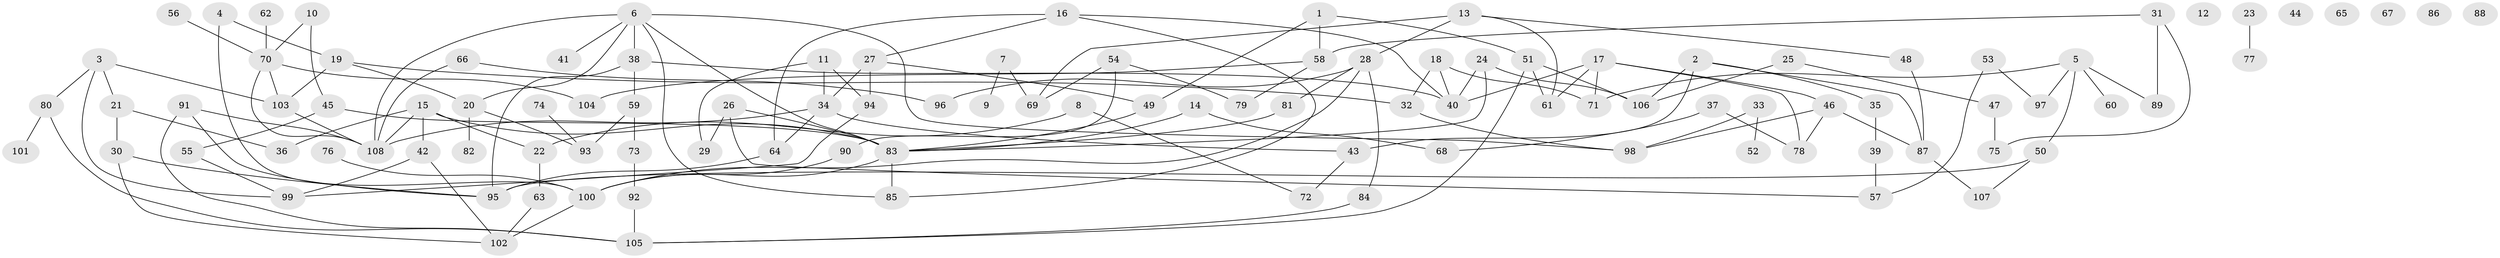// coarse degree distribution, {4: 0.16883116883116883, 5: 0.11688311688311688, 2: 0.2597402597402597, 6: 0.05194805194805195, 3: 0.16883116883116883, 1: 0.11688311688311688, 0: 0.07792207792207792, 7: 0.012987012987012988, 14: 0.012987012987012988, 8: 0.012987012987012988}
// Generated by graph-tools (version 1.1) at 2025/41/03/06/25 10:41:23]
// undirected, 108 vertices, 152 edges
graph export_dot {
graph [start="1"]
  node [color=gray90,style=filled];
  1;
  2;
  3;
  4;
  5;
  6;
  7;
  8;
  9;
  10;
  11;
  12;
  13;
  14;
  15;
  16;
  17;
  18;
  19;
  20;
  21;
  22;
  23;
  24;
  25;
  26;
  27;
  28;
  29;
  30;
  31;
  32;
  33;
  34;
  35;
  36;
  37;
  38;
  39;
  40;
  41;
  42;
  43;
  44;
  45;
  46;
  47;
  48;
  49;
  50;
  51;
  52;
  53;
  54;
  55;
  56;
  57;
  58;
  59;
  60;
  61;
  62;
  63;
  64;
  65;
  66;
  67;
  68;
  69;
  70;
  71;
  72;
  73;
  74;
  75;
  76;
  77;
  78;
  79;
  80;
  81;
  82;
  83;
  84;
  85;
  86;
  87;
  88;
  89;
  90;
  91;
  92;
  93;
  94;
  95;
  96;
  97;
  98;
  99;
  100;
  101;
  102;
  103;
  104;
  105;
  106;
  107;
  108;
  1 -- 49;
  1 -- 51;
  1 -- 58;
  2 -- 35;
  2 -- 43;
  2 -- 87;
  2 -- 106;
  3 -- 21;
  3 -- 80;
  3 -- 99;
  3 -- 103;
  4 -- 19;
  4 -- 100;
  5 -- 50;
  5 -- 60;
  5 -- 71;
  5 -- 89;
  5 -- 97;
  6 -- 20;
  6 -- 38;
  6 -- 41;
  6 -- 83;
  6 -- 85;
  6 -- 98;
  6 -- 108;
  7 -- 9;
  7 -- 69;
  8 -- 22;
  8 -- 72;
  10 -- 45;
  10 -- 70;
  11 -- 29;
  11 -- 34;
  11 -- 94;
  13 -- 28;
  13 -- 48;
  13 -- 61;
  13 -- 69;
  14 -- 68;
  14 -- 83;
  15 -- 22;
  15 -- 36;
  15 -- 42;
  15 -- 83;
  15 -- 108;
  16 -- 27;
  16 -- 40;
  16 -- 64;
  16 -- 85;
  17 -- 40;
  17 -- 46;
  17 -- 61;
  17 -- 71;
  17 -- 78;
  18 -- 32;
  18 -- 40;
  18 -- 71;
  19 -- 20;
  19 -- 32;
  19 -- 103;
  20 -- 82;
  20 -- 93;
  21 -- 30;
  21 -- 36;
  22 -- 63;
  23 -- 77;
  24 -- 40;
  24 -- 83;
  24 -- 106;
  25 -- 47;
  25 -- 106;
  26 -- 29;
  26 -- 57;
  26 -- 83;
  27 -- 34;
  27 -- 49;
  27 -- 94;
  28 -- 81;
  28 -- 84;
  28 -- 96;
  28 -- 100;
  30 -- 95;
  30 -- 102;
  31 -- 58;
  31 -- 75;
  31 -- 89;
  32 -- 98;
  33 -- 52;
  33 -- 98;
  34 -- 43;
  34 -- 64;
  34 -- 108;
  35 -- 39;
  37 -- 68;
  37 -- 78;
  38 -- 40;
  38 -- 59;
  38 -- 95;
  39 -- 57;
  42 -- 99;
  42 -- 102;
  43 -- 72;
  45 -- 55;
  45 -- 83;
  46 -- 78;
  46 -- 87;
  46 -- 98;
  47 -- 75;
  48 -- 87;
  49 -- 83;
  50 -- 95;
  50 -- 107;
  51 -- 61;
  51 -- 105;
  51 -- 106;
  53 -- 57;
  53 -- 97;
  54 -- 69;
  54 -- 79;
  54 -- 90;
  55 -- 99;
  56 -- 70;
  58 -- 79;
  58 -- 104;
  59 -- 73;
  59 -- 93;
  62 -- 70;
  63 -- 102;
  64 -- 95;
  66 -- 96;
  66 -- 108;
  70 -- 103;
  70 -- 104;
  70 -- 108;
  73 -- 92;
  74 -- 93;
  76 -- 100;
  80 -- 101;
  80 -- 105;
  81 -- 83;
  83 -- 85;
  83 -- 100;
  84 -- 105;
  87 -- 107;
  90 -- 100;
  91 -- 95;
  91 -- 105;
  91 -- 108;
  92 -- 105;
  94 -- 99;
  100 -- 102;
  103 -- 108;
}
